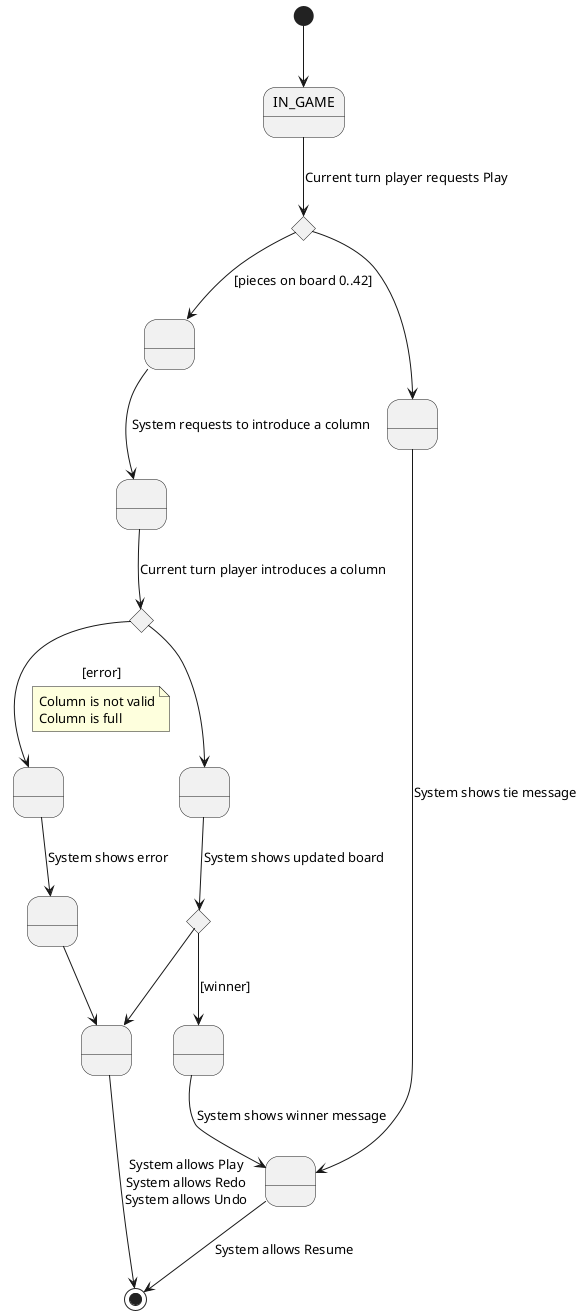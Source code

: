 @startuml StateDiagramPlayState
state A as "IN_GAME"
state B as " "
state C as " "
state D as " "
state E as " "
state F as " "
state G as " "
state H as " "
state I as " "
state J as " "
state if <<choice>>
state if2 <<choice>>
state if3 <<choice>>

[*] --> A
A --> if: Current turn player requests Play
if --> B: [pieces on board 0..42]
if --> C
B --> D: System requests to introduce a column
D --> if2: Current turn player introduces a column
if2 --> E: [error]
note on link
    Column is not valid
    Column is full
end note
if2 --> F
E --> G: System shows error
G --> J
F --> if3: System shows updated board
if3 --> H: [winner]
H --> I: System shows winner message
if3 --> J
C --> I: System shows tie message
I --> [*]: System allows Resume
J --> [*]: System allows Play\nSystem allows Redo\nSystem allows Undo
@enduml